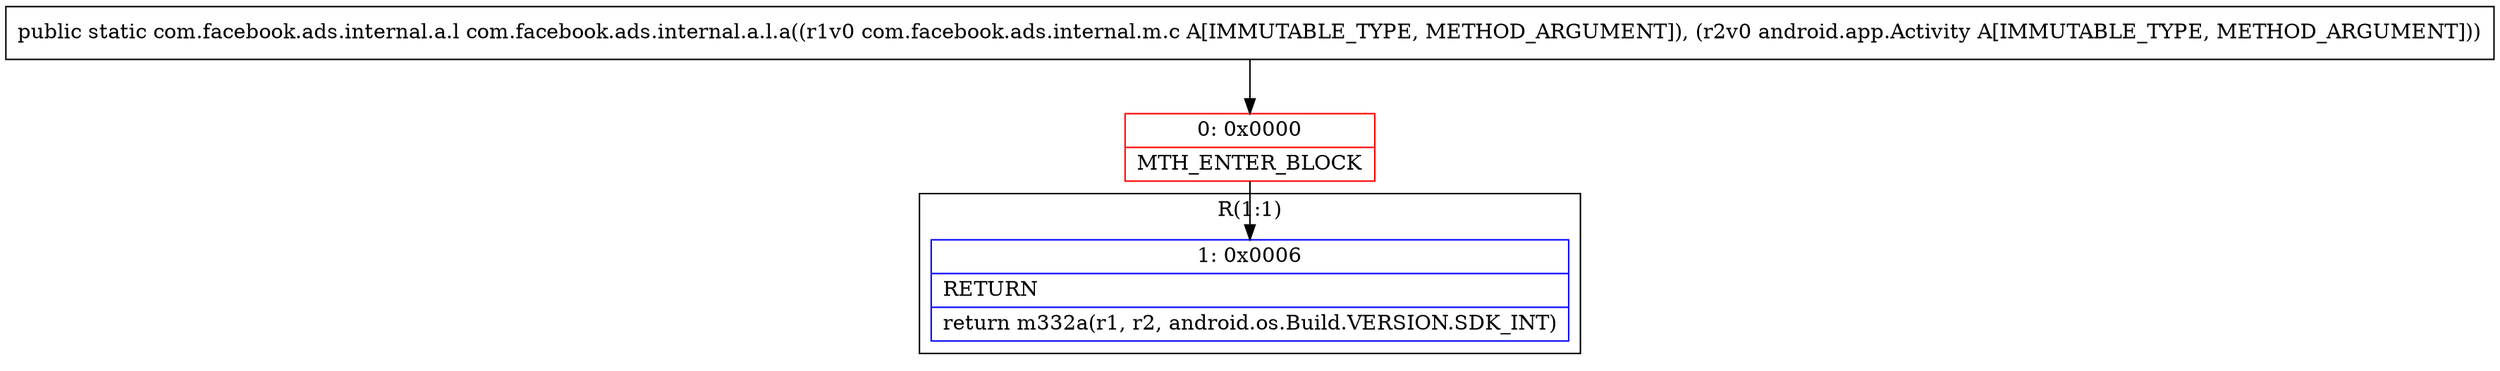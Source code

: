 digraph "CFG forcom.facebook.ads.internal.a.l.a(Lcom\/facebook\/ads\/internal\/m\/c;Landroid\/app\/Activity;)Lcom\/facebook\/ads\/internal\/a\/l;" {
subgraph cluster_Region_877043869 {
label = "R(1:1)";
node [shape=record,color=blue];
Node_1 [shape=record,label="{1\:\ 0x0006|RETURN\l|return m332a(r1, r2, android.os.Build.VERSION.SDK_INT)\l}"];
}
Node_0 [shape=record,color=red,label="{0\:\ 0x0000|MTH_ENTER_BLOCK\l}"];
MethodNode[shape=record,label="{public static com.facebook.ads.internal.a.l com.facebook.ads.internal.a.l.a((r1v0 com.facebook.ads.internal.m.c A[IMMUTABLE_TYPE, METHOD_ARGUMENT]), (r2v0 android.app.Activity A[IMMUTABLE_TYPE, METHOD_ARGUMENT])) }"];
MethodNode -> Node_0;
Node_0 -> Node_1;
}

